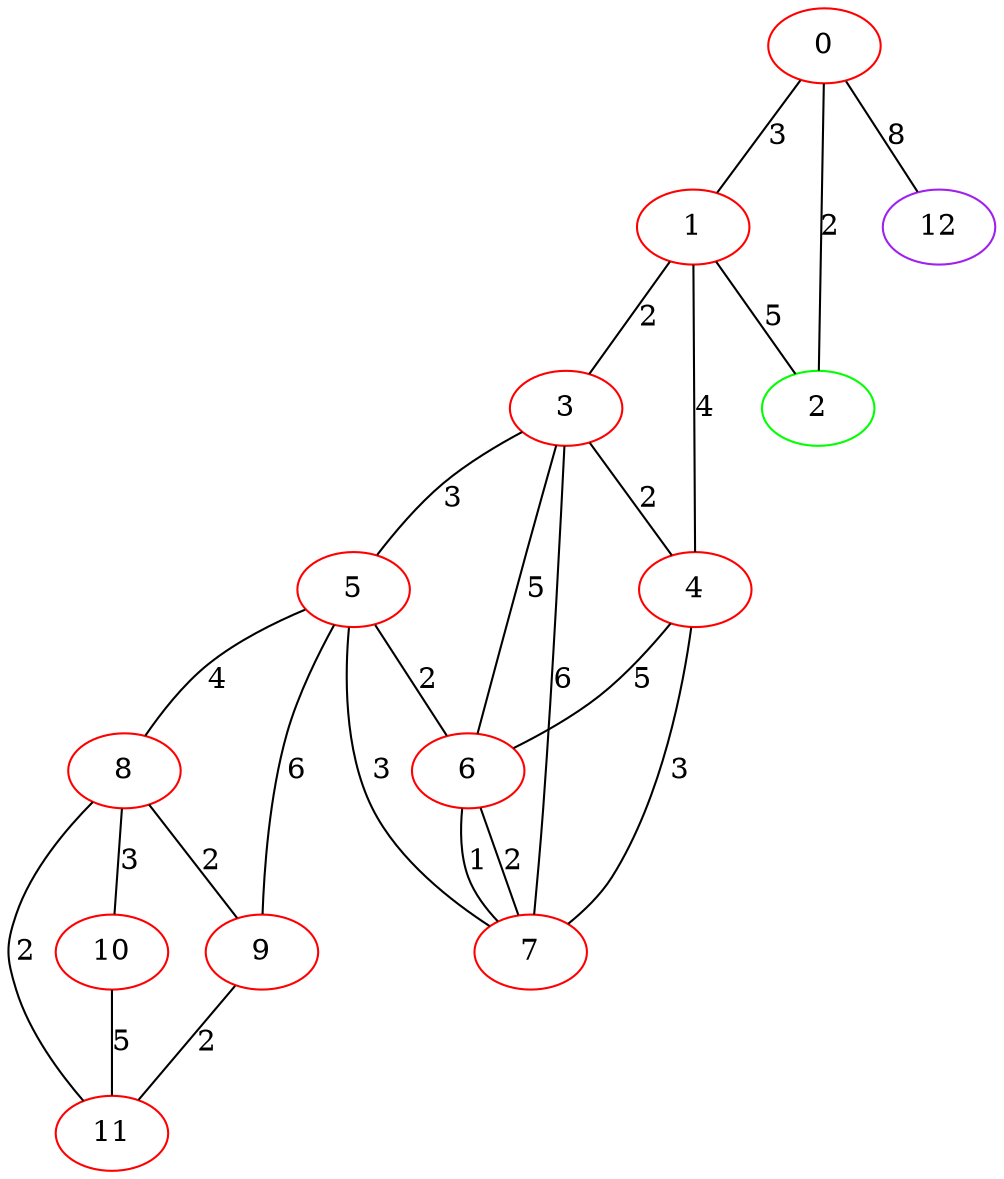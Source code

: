 graph "" {
0 [color=red, weight=1];
1 [color=red, weight=1];
2 [color=green, weight=2];
3 [color=red, weight=1];
4 [color=red, weight=1];
5 [color=red, weight=1];
6 [color=red, weight=1];
7 [color=red, weight=1];
8 [color=red, weight=1];
9 [color=red, weight=1];
10 [color=red, weight=1];
11 [color=red, weight=1];
12 [color=purple, weight=4];
0 -- 1  [key=0, label=3];
0 -- 2  [key=0, label=2];
0 -- 12  [key=0, label=8];
1 -- 2  [key=0, label=5];
1 -- 3  [key=0, label=2];
1 -- 4  [key=0, label=4];
3 -- 4  [key=0, label=2];
3 -- 5  [key=0, label=3];
3 -- 6  [key=0, label=5];
3 -- 7  [key=0, label=6];
4 -- 6  [key=0, label=5];
4 -- 7  [key=0, label=3];
5 -- 8  [key=0, label=4];
5 -- 9  [key=0, label=6];
5 -- 6  [key=0, label=2];
5 -- 7  [key=0, label=3];
6 -- 7  [key=0, label=2];
6 -- 7  [key=1, label=1];
8 -- 9  [key=0, label=2];
8 -- 10  [key=0, label=3];
8 -- 11  [key=0, label=2];
9 -- 11  [key=0, label=2];
10 -- 11  [key=0, label=5];
}
